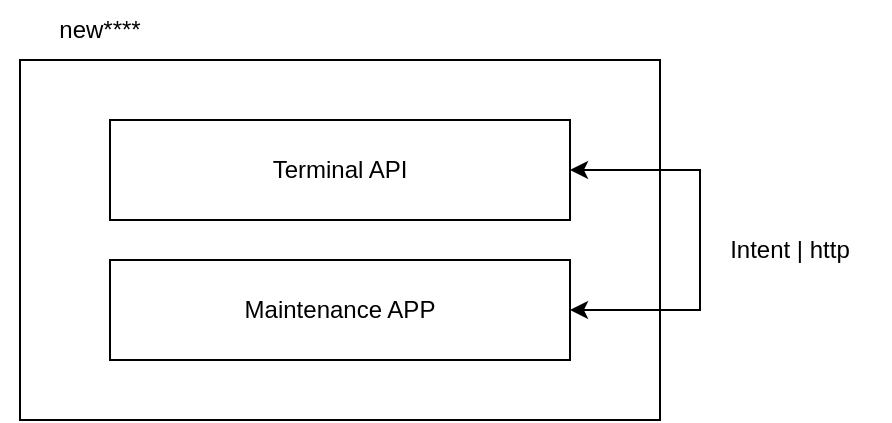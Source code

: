 <mxfile version="20.8.16" type="device" pages="2"><diagram name="structure-1" id="DEVCBZ4mPQlXyvhFahEN"><mxGraphModel dx="1420" dy="822" grid="1" gridSize="10" guides="1" tooltips="1" connect="1" arrows="1" fold="1" page="1" pageScale="1" pageWidth="1169" pageHeight="827" math="0" shadow="0"><root><mxCell id="0"/><mxCell id="1" parent="0"/><mxCell id="6CAyoXIFxjrAY0Hoec_J-1" value="" style="rounded=0;whiteSpace=wrap;html=1;" parent="1" vertex="1"><mxGeometry x="200" y="230" width="320" height="180" as="geometry"/></mxCell><mxCell id="6CAyoXIFxjrAY0Hoec_J-2" value="new****" style="text;html=1;strokeColor=none;fillColor=none;align=center;verticalAlign=middle;whiteSpace=wrap;rounded=0;" parent="1" vertex="1"><mxGeometry x="190" y="200" width="100" height="30" as="geometry"/></mxCell><mxCell id="6CAyoXIFxjrAY0Hoec_J-3" value="Terminal API" style="rounded=0;whiteSpace=wrap;html=1;" parent="1" vertex="1"><mxGeometry x="245" y="260" width="230" height="50" as="geometry"/></mxCell><mxCell id="6CAyoXIFxjrAY0Hoec_J-4" value="Maintenance APP" style="rounded=0;whiteSpace=wrap;html=1;" parent="1" vertex="1"><mxGeometry x="245" y="330" width="230" height="50" as="geometry"/></mxCell><mxCell id="49wuyDpWbZ9NFMFVXQN9-1" value="" style="endArrow=classic;startArrow=classic;html=1;rounded=0;exitX=1;exitY=0.5;exitDx=0;exitDy=0;entryX=1;entryY=0.5;entryDx=0;entryDy=0;" edge="1" parent="1" source="6CAyoXIFxjrAY0Hoec_J-3" target="6CAyoXIFxjrAY0Hoec_J-4"><mxGeometry width="50" height="50" relative="1" as="geometry"><mxPoint x="700" y="450" as="sourcePoint"/><mxPoint x="750" y="400" as="targetPoint"/><Array as="points"><mxPoint x="540" y="285"/><mxPoint x="540" y="355"/></Array></mxGeometry></mxCell><mxCell id="49wuyDpWbZ9NFMFVXQN9-2" value="Intent | http" style="text;html=1;strokeColor=none;fillColor=none;align=center;verticalAlign=middle;whiteSpace=wrap;rounded=0;" vertex="1" parent="1"><mxGeometry x="535" y="310" width="100" height="30" as="geometry"/></mxCell></root></mxGraphModel></diagram><diagram name="structure-2" id="a3U389tXtCOUvh33nCHH"><mxGraphModel dx="1420" dy="822" grid="1" gridSize="10" guides="1" tooltips="1" connect="1" arrows="1" fold="1" page="1" pageScale="1" pageWidth="1169" pageHeight="827" math="0" shadow="0"><root><mxCell id="IPOoNXxa7qIPMcCAzvw3-0"/><mxCell id="IPOoNXxa7qIPMcCAzvw3-1" parent="IPOoNXxa7qIPMcCAzvw3-0"/><mxCell id="7t2yxajKL8CXvS4v854e-0" value="" style="rounded=0;whiteSpace=wrap;html=1;" vertex="1" parent="IPOoNXxa7qIPMcCAzvw3-1"><mxGeometry x="200" y="230" width="320" height="180" as="geometry"/></mxCell><mxCell id="7t2yxajKL8CXvS4v854e-1" value="new****" style="text;html=1;strokeColor=none;fillColor=none;align=center;verticalAlign=middle;whiteSpace=wrap;rounded=0;" vertex="1" parent="IPOoNXxa7qIPMcCAzvw3-1"><mxGeometry x="190" y="200" width="100" height="30" as="geometry"/></mxCell><mxCell id="7t2yxajKL8CXvS4v854e-2" value="Terminal API" style="rounded=0;whiteSpace=wrap;html=1;" vertex="1" parent="IPOoNXxa7qIPMcCAzvw3-1"><mxGeometry x="245" y="260" width="230" height="50" as="geometry"/></mxCell><mxCell id="7t2yxajKL8CXvS4v854e-3" value="マルチ決済APP" style="rounded=0;whiteSpace=wrap;html=1;" vertex="1" parent="IPOoNXxa7qIPMcCAzvw3-1"><mxGeometry x="245" y="330" width="230" height="50" as="geometry"/></mxCell><mxCell id="7t2yxajKL8CXvS4v854e-4" value="" style="endArrow=classic;startArrow=classic;html=1;rounded=0;exitX=1;exitY=0.5;exitDx=0;exitDy=0;entryX=1;entryY=0.5;entryDx=0;entryDy=0;" edge="1" parent="IPOoNXxa7qIPMcCAzvw3-1" source="7t2yxajKL8CXvS4v854e-2" target="7t2yxajKL8CXvS4v854e-3"><mxGeometry width="50" height="50" relative="1" as="geometry"><mxPoint x="700" y="450" as="sourcePoint"/><mxPoint x="750" y="400" as="targetPoint"/><Array as="points"><mxPoint x="540" y="285"/><mxPoint x="540" y="355"/></Array></mxGeometry></mxCell><mxCell id="7t2yxajKL8CXvS4v854e-5" value="？？" style="text;html=1;strokeColor=none;fillColor=none;align=center;verticalAlign=middle;whiteSpace=wrap;rounded=0;" vertex="1" parent="IPOoNXxa7qIPMcCAzvw3-1"><mxGeometry x="535" y="310" width="100" height="30" as="geometry"/></mxCell></root></mxGraphModel></diagram></mxfile>